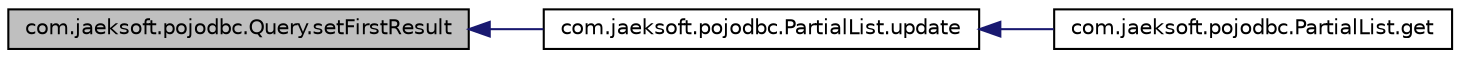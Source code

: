 digraph"com.jaeksoft.pojodbc.Query.setFirstResult"
{
edge[fontname="Helvetica",fontsize="10",labelfontname="Helvetica",labelfontsize="10"];
node[fontname="Helvetica",fontsize="10",shape=record];
rankdir="LR";
Node1[label="com.jaeksoft.pojodbc.Query.setFirstResult",height=0.2,width=0.4,color="black",fillcolor="grey75",style="filled",fontcolor="black"];
Node1->Node2[dir="back",color="midnightblue",fontsize="10",style="solid",fontname="Helvetica"];
Node2[label="com.jaeksoft.pojodbc.PartialList.update",height=0.2,width=0.4,color="black",fillcolor="white",style="filled",URL="$classcom_1_1jaeksoft_1_1pojodbc_1_1_partial_list.html#a5dda02676ee4a0d71a06aaf7b5102a52"];
Node2->Node3[dir="back",color="midnightblue",fontsize="10",style="solid",fontname="Helvetica"];
Node3[label="com.jaeksoft.pojodbc.PartialList.get",height=0.2,width=0.4,color="black",fillcolor="white",style="filled",URL="$classcom_1_1jaeksoft_1_1pojodbc_1_1_partial_list.html#a1c6c213f967a51301d088c53541d33e7"];
}
